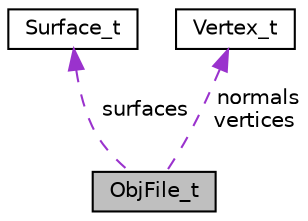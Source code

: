 digraph "ObjFile_t"
{
 // LATEX_PDF_SIZE
  edge [fontname="Helvetica",fontsize="10",labelfontname="Helvetica",labelfontsize="10"];
  node [fontname="Helvetica",fontsize="10",shape=record];
  Node1 [label="ObjFile_t",height=0.2,width=0.4,color="black", fillcolor="grey75", style="filled", fontcolor="black",tooltip="Структурапредставление .obj файла. Содержит все необходимы для рендеринга данные"];
  Node2 -> Node1 [dir="back",color="darkorchid3",fontsize="10",style="dashed",label=" surfaces" ,fontname="Helvetica"];
  Node2 [label="Surface_t",height=0.2,width=0.4,color="black", fillcolor="white", style="filled",URL="$structSurface__t.html",tooltip="Поверхность, состоящая из вершин (обыно из 3). Хранит индексы этих вершин в массиве ObjFile...."];
  Node3 -> Node1 [dir="back",color="darkorchid3",fontsize="10",style="dashed",label=" normals\nvertices" ,fontname="Helvetica"];
  Node3 [label="Vertex_t",height=0.2,width=0.4,color="black", fillcolor="white", style="filled",URL="$structVertex__t.html",tooltip="Вершина с координатами x, y, z. v эквивалент в файле формата .obj."];
}
